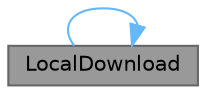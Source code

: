 digraph "LocalDownload"
{
 // LATEX_PDF_SIZE
  bgcolor="transparent";
  edge [fontname=Helvetica,fontsize=10,labelfontname=Helvetica,labelfontsize=10];
  node [fontname=Helvetica,fontsize=10,shape=box,height=0.2,width=0.4];
  rankdir="RL";
  Node1 [id="Node000001",label="LocalDownload",height=0.2,width=0.4,color="gray40", fillcolor="grey60", style="filled", fontcolor="black",tooltip="构造函数，初始化本地下载界面"];
  Node1 -> Node1 [id="edge1_Node000001_Node000001",dir="back",color="steelblue1",style="solid",tooltip=" "];
}
